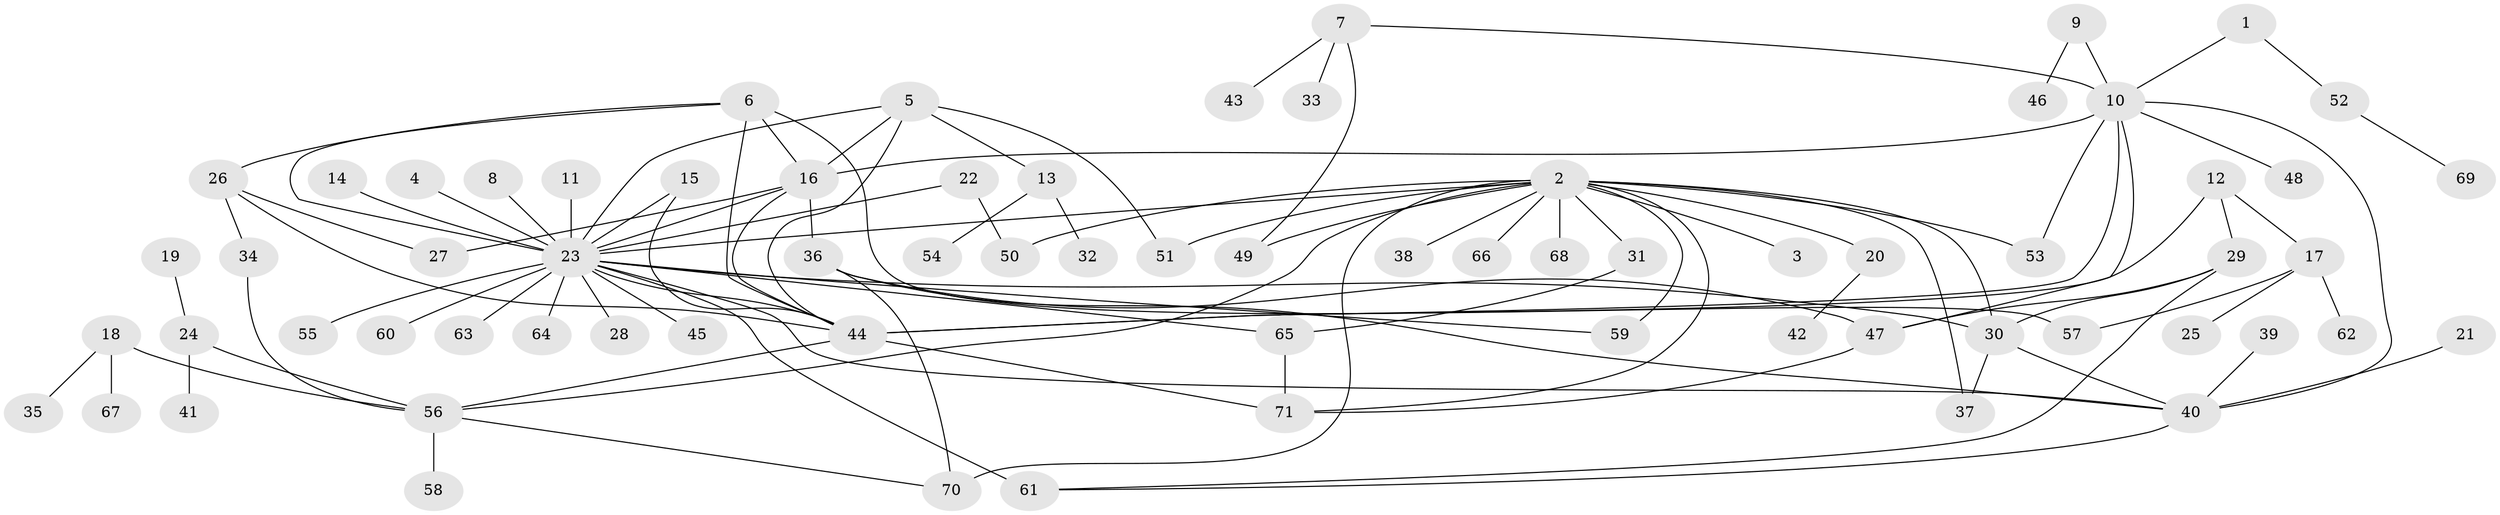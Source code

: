 // original degree distribution, {6: 0.009900990099009901, 8: 0.0297029702970297, 26: 0.009900990099009901, 22: 0.009900990099009901, 2: 0.18811881188118812, 10: 0.009900990099009901, 3: 0.12871287128712872, 1: 0.4752475247524752, 9: 0.009900990099009901, 4: 0.0891089108910891, 5: 0.039603960396039604}
// Generated by graph-tools (version 1.1) at 2025/36/03/04/25 23:36:44]
// undirected, 71 vertices, 103 edges
graph export_dot {
  node [color=gray90,style=filled];
  1;
  2;
  3;
  4;
  5;
  6;
  7;
  8;
  9;
  10;
  11;
  12;
  13;
  14;
  15;
  16;
  17;
  18;
  19;
  20;
  21;
  22;
  23;
  24;
  25;
  26;
  27;
  28;
  29;
  30;
  31;
  32;
  33;
  34;
  35;
  36;
  37;
  38;
  39;
  40;
  41;
  42;
  43;
  44;
  45;
  46;
  47;
  48;
  49;
  50;
  51;
  52;
  53;
  54;
  55;
  56;
  57;
  58;
  59;
  60;
  61;
  62;
  63;
  64;
  65;
  66;
  67;
  68;
  69;
  70;
  71;
  1 -- 10 [weight=1.0];
  1 -- 52 [weight=1.0];
  2 -- 3 [weight=1.0];
  2 -- 20 [weight=1.0];
  2 -- 23 [weight=1.0];
  2 -- 30 [weight=1.0];
  2 -- 31 [weight=1.0];
  2 -- 37 [weight=1.0];
  2 -- 38 [weight=1.0];
  2 -- 49 [weight=1.0];
  2 -- 50 [weight=1.0];
  2 -- 51 [weight=1.0];
  2 -- 53 [weight=1.0];
  2 -- 56 [weight=1.0];
  2 -- 59 [weight=1.0];
  2 -- 66 [weight=1.0];
  2 -- 68 [weight=1.0];
  2 -- 70 [weight=1.0];
  2 -- 71 [weight=1.0];
  4 -- 23 [weight=1.0];
  5 -- 13 [weight=1.0];
  5 -- 16 [weight=1.0];
  5 -- 23 [weight=1.0];
  5 -- 44 [weight=1.0];
  5 -- 51 [weight=1.0];
  6 -- 16 [weight=1.0];
  6 -- 23 [weight=1.0];
  6 -- 26 [weight=1.0];
  6 -- 44 [weight=1.0];
  6 -- 57 [weight=1.0];
  7 -- 10 [weight=1.0];
  7 -- 33 [weight=1.0];
  7 -- 43 [weight=1.0];
  7 -- 49 [weight=1.0];
  8 -- 23 [weight=1.0];
  9 -- 10 [weight=1.0];
  9 -- 46 [weight=1.0];
  10 -- 16 [weight=1.0];
  10 -- 40 [weight=1.0];
  10 -- 44 [weight=1.0];
  10 -- 47 [weight=1.0];
  10 -- 48 [weight=1.0];
  10 -- 53 [weight=1.0];
  11 -- 23 [weight=1.0];
  12 -- 17 [weight=1.0];
  12 -- 29 [weight=1.0];
  12 -- 44 [weight=1.0];
  13 -- 32 [weight=1.0];
  13 -- 54 [weight=1.0];
  14 -- 23 [weight=1.0];
  15 -- 23 [weight=1.0];
  15 -- 44 [weight=1.0];
  16 -- 23 [weight=1.0];
  16 -- 27 [weight=1.0];
  16 -- 36 [weight=1.0];
  16 -- 44 [weight=1.0];
  17 -- 25 [weight=1.0];
  17 -- 57 [weight=1.0];
  17 -- 62 [weight=1.0];
  18 -- 35 [weight=1.0];
  18 -- 56 [weight=1.0];
  18 -- 67 [weight=1.0];
  19 -- 24 [weight=1.0];
  20 -- 42 [weight=1.0];
  21 -- 40 [weight=1.0];
  22 -- 23 [weight=1.0];
  22 -- 50 [weight=1.0];
  23 -- 28 [weight=1.0];
  23 -- 30 [weight=1.0];
  23 -- 40 [weight=1.0];
  23 -- 44 [weight=1.0];
  23 -- 45 [weight=1.0];
  23 -- 55 [weight=1.0];
  23 -- 59 [weight=1.0];
  23 -- 60 [weight=1.0];
  23 -- 61 [weight=3.0];
  23 -- 63 [weight=1.0];
  23 -- 64 [weight=1.0];
  23 -- 65 [weight=1.0];
  24 -- 41 [weight=1.0];
  24 -- 56 [weight=1.0];
  26 -- 27 [weight=1.0];
  26 -- 34 [weight=1.0];
  26 -- 44 [weight=1.0];
  29 -- 30 [weight=1.0];
  29 -- 47 [weight=1.0];
  29 -- 61 [weight=1.0];
  30 -- 37 [weight=1.0];
  30 -- 40 [weight=1.0];
  31 -- 65 [weight=1.0];
  34 -- 56 [weight=1.0];
  36 -- 40 [weight=1.0];
  36 -- 47 [weight=1.0];
  36 -- 70 [weight=1.0];
  39 -- 40 [weight=1.0];
  40 -- 61 [weight=1.0];
  44 -- 56 [weight=1.0];
  44 -- 71 [weight=1.0];
  47 -- 71 [weight=1.0];
  52 -- 69 [weight=1.0];
  56 -- 58 [weight=1.0];
  56 -- 70 [weight=1.0];
  65 -- 71 [weight=1.0];
}
